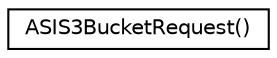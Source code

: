 digraph G
{
  edge [fontname="Helvetica",fontsize="10",labelfontname="Helvetica",labelfontsize="10"];
  node [fontname="Helvetica",fontsize="10",shape=record];
  rankdir="LR";
  Node1 [label="ASIS3BucketRequest()",height=0.2,width=0.4,color="black", fillcolor="white", style="filled",URL="$interface_a_s_i_s3_bucket_request_07_08.html"];
}

